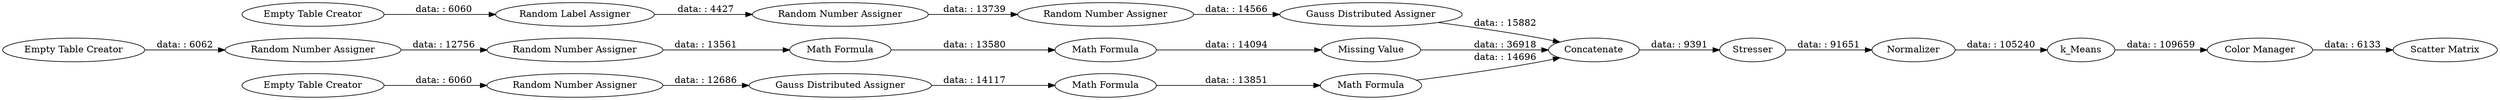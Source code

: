 digraph {
	"-1195190302951100795_5" [label="Random Number Assigner"]
	"-2124639095614083571_13" [label="Random Number Assigner"]
	"-1195190302951100795_3" [label="Gauss Distributed Assigner"]
	"-2124639095614083571_10" [label="Empty Table Creator"]
	"-2186255907323637034_36" [label=Normalizer]
	"-2186255907323637034_33" [label=Stresser]
	"-2124639095614083571_15" [label="Gauss Distributed Assigner"]
	"-2124639095614083571_11" [label="Random Label Assigner"]
	"-1195190302951100795_9" [label="Math Formula"]
	"-2186255907323637034_17" [label="Color Manager"]
	"-3031132844195843478_26" [label="Missing Value"]
	"-3031132844195843478_23" [label="Math Formula"]
	"-3031132844195843478_19" [label="Empty Table Creator"]
	"-3031132844195843478_21" [label="Random Number Assigner"]
	"-3031132844195843478_22" [label="Random Number Assigner"]
	"-3031132844195843478_24" [label="Math Formula"]
	"-1195190302951100795_1" [label="Empty Table Creator"]
	"-2186255907323637034_35" [label=Concatenate]
	"-2124639095614083571_12" [label="Random Number Assigner"]
	"-2186255907323637034_30" [label="Scatter Matrix"]
	"-2186255907323637034_34" [label=k_Means]
	"-1195190302951100795_6" [label="Math Formula"]
	"-2186255907323637034_33" -> "-2186255907323637034_36" [label="data: : 91651"]
	"-2186255907323637034_36" -> "-2186255907323637034_34" [label="data: : 105240"]
	"-2186255907323637034_35" -> "-2186255907323637034_33" [label="data: : 9391"]
	"-3031132844195843478_21" -> "-3031132844195843478_22" [label="data: : 12756"]
	"-2124639095614083571_12" -> "-2124639095614083571_13" [label="data: : 13739"]
	"-2186255907323637034_17" -> "-2186255907323637034_30" [label="data: : 6133"]
	"-3031132844195843478_24" -> "-3031132844195843478_23" [label="data: : 13580"]
	"-1195190302951100795_9" -> "-2186255907323637034_35" [label="data: : 14696"]
	"-1195190302951100795_5" -> "-1195190302951100795_3" [label="data: : 12686"]
	"-2124639095614083571_11" -> "-2124639095614083571_12" [label="data: : 4427"]
	"-2186255907323637034_34" -> "-2186255907323637034_17" [label="data: : 109659"]
	"-1195190302951100795_1" -> "-1195190302951100795_5" [label="data: : 6060"]
	"-2124639095614083571_10" -> "-2124639095614083571_11" [label="data: : 6060"]
	"-3031132844195843478_26" -> "-2186255907323637034_35" [label="data: : 36918"]
	"-3031132844195843478_23" -> "-3031132844195843478_26" [label="data: : 14094"]
	"-2124639095614083571_13" -> "-2124639095614083571_15" [label="data: : 14566"]
	"-1195190302951100795_3" -> "-1195190302951100795_6" [label="data: : 14117"]
	"-3031132844195843478_22" -> "-3031132844195843478_24" [label="data: : 13561"]
	"-1195190302951100795_6" -> "-1195190302951100795_9" [label="data: : 13851"]
	"-2124639095614083571_15" -> "-2186255907323637034_35" [label="data: : 15882"]
	"-3031132844195843478_19" -> "-3031132844195843478_21" [label="data: : 6062"]
	rankdir=LR
}
